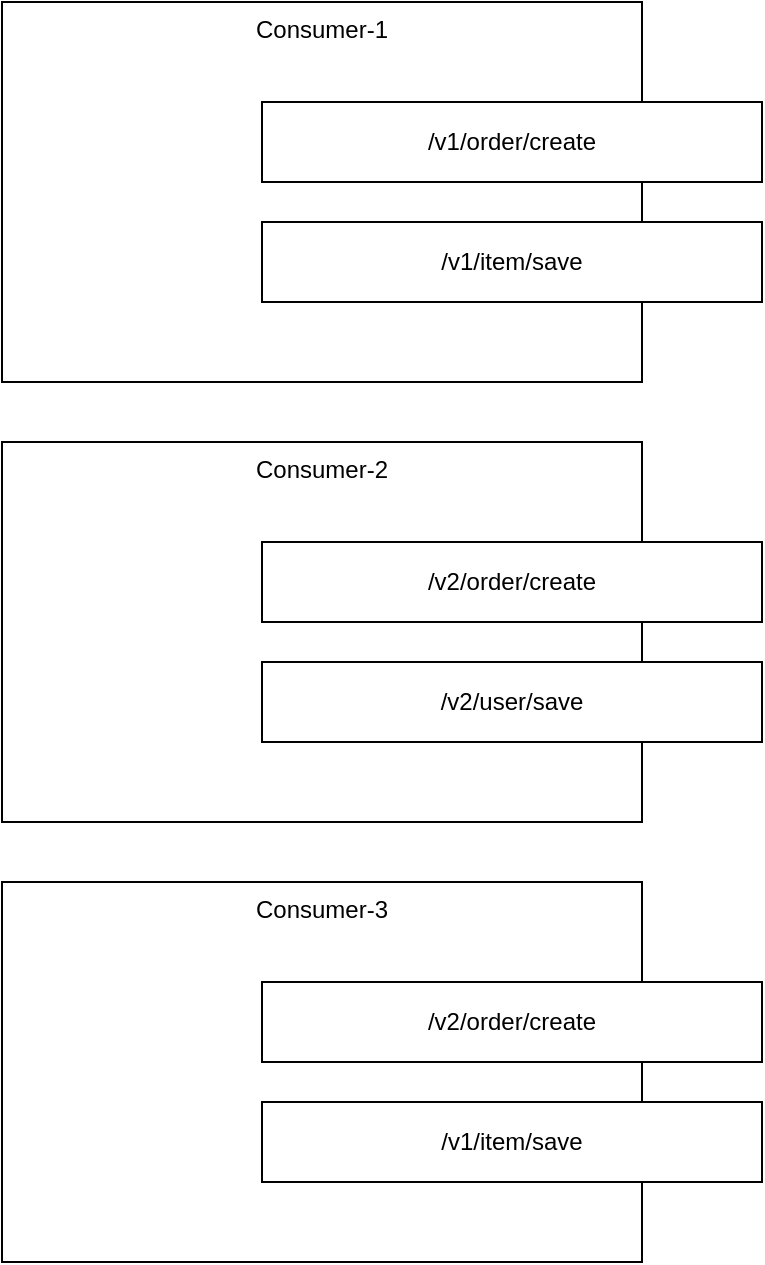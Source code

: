 <mxfile version="17.5.0" type="github">
  <diagram id="qOHGim6ZNj6yDlQAbPKv" name="第 1 页">
    <mxGraphModel dx="1426" dy="737" grid="1" gridSize="10" guides="1" tooltips="1" connect="1" arrows="1" fold="1" page="1" pageScale="1" pageWidth="827" pageHeight="1169" math="0" shadow="0">
      <root>
        <mxCell id="0" />
        <mxCell id="1" parent="0" />
        <mxCell id="G4z690N9QdItLMLLU8V_-1" value="Consumer-1" style="rounded=0;whiteSpace=wrap;html=1;verticalAlign=top;" vertex="1" parent="1">
          <mxGeometry x="30" y="160" width="320" height="190" as="geometry" />
        </mxCell>
        <mxCell id="G4z690N9QdItLMLLU8V_-2" value="/v1/order/create" style="rounded=0;whiteSpace=wrap;html=1;" vertex="1" parent="1">
          <mxGeometry x="160" y="210" width="250" height="40" as="geometry" />
        </mxCell>
        <mxCell id="G4z690N9QdItLMLLU8V_-3" value="/v1/item/save" style="rounded=0;whiteSpace=wrap;html=1;" vertex="1" parent="1">
          <mxGeometry x="160" y="270" width="250" height="40" as="geometry" />
        </mxCell>
        <mxCell id="G4z690N9QdItLMLLU8V_-4" value="Consumer-2" style="rounded=0;whiteSpace=wrap;html=1;verticalAlign=top;" vertex="1" parent="1">
          <mxGeometry x="30" y="380" width="320" height="190" as="geometry" />
        </mxCell>
        <mxCell id="G4z690N9QdItLMLLU8V_-5" value="/v2/order/create" style="rounded=0;whiteSpace=wrap;html=1;" vertex="1" parent="1">
          <mxGeometry x="160" y="430" width="250" height="40" as="geometry" />
        </mxCell>
        <mxCell id="G4z690N9QdItLMLLU8V_-6" value="/v2/user/save" style="rounded=0;whiteSpace=wrap;html=1;" vertex="1" parent="1">
          <mxGeometry x="160" y="490" width="250" height="40" as="geometry" />
        </mxCell>
        <mxCell id="G4z690N9QdItLMLLU8V_-7" value="Consumer-3" style="rounded=0;whiteSpace=wrap;html=1;verticalAlign=top;" vertex="1" parent="1">
          <mxGeometry x="30" y="600" width="320" height="190" as="geometry" />
        </mxCell>
        <mxCell id="G4z690N9QdItLMLLU8V_-8" value="/v2/order/create" style="rounded=0;whiteSpace=wrap;html=1;" vertex="1" parent="1">
          <mxGeometry x="160" y="650" width="250" height="40" as="geometry" />
        </mxCell>
        <mxCell id="G4z690N9QdItLMLLU8V_-9" value="/v1/item/save" style="rounded=0;whiteSpace=wrap;html=1;" vertex="1" parent="1">
          <mxGeometry x="160" y="710" width="250" height="40" as="geometry" />
        </mxCell>
      </root>
    </mxGraphModel>
  </diagram>
</mxfile>
